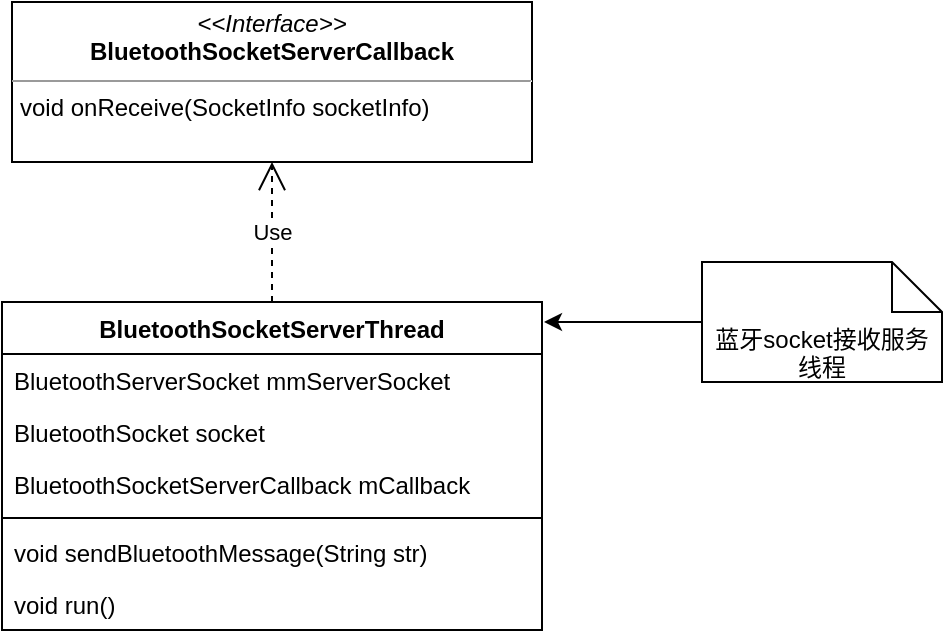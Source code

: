 <mxfile version="13.10.4" type="github">
  <diagram id="xpeXa9wtzAViACcRCV1u" name="Page-1">
    <mxGraphModel dx="211" dy="1744" grid="1" gridSize="10" guides="1" tooltips="1" connect="1" arrows="1" fold="1" page="1" pageScale="1" pageWidth="827" pageHeight="1169" math="0" shadow="0">
      <root>
        <mxCell id="0" />
        <mxCell id="1" parent="0" />
        <mxCell id="m5_LvV5t_TjfRuA9_Ew4-1" value="BluetoothSocketServerThread" style="swimlane;fontStyle=1;align=center;verticalAlign=top;childLayout=stackLayout;horizontal=1;startSize=26;horizontalStack=0;resizeParent=1;resizeParentMax=0;resizeLast=0;collapsible=1;marginBottom=0;" vertex="1" parent="1">
          <mxGeometry x="1050" y="-610" width="270" height="164" as="geometry" />
        </mxCell>
        <mxCell id="m5_LvV5t_TjfRuA9_Ew4-2" value="BluetoothServerSocket mmServerSocket" style="text;strokeColor=none;fillColor=none;align=left;verticalAlign=top;spacingLeft=4;spacingRight=4;overflow=hidden;rotatable=0;points=[[0,0.5],[1,0.5]];portConstraint=eastwest;" vertex="1" parent="m5_LvV5t_TjfRuA9_Ew4-1">
          <mxGeometry y="26" width="270" height="26" as="geometry" />
        </mxCell>
        <mxCell id="m5_LvV5t_TjfRuA9_Ew4-3" value="BluetoothSocket socket" style="text;strokeColor=none;fillColor=none;align=left;verticalAlign=top;spacingLeft=4;spacingRight=4;overflow=hidden;rotatable=0;points=[[0,0.5],[1,0.5]];portConstraint=eastwest;" vertex="1" parent="m5_LvV5t_TjfRuA9_Ew4-1">
          <mxGeometry y="52" width="270" height="26" as="geometry" />
        </mxCell>
        <mxCell id="m5_LvV5t_TjfRuA9_Ew4-4" value="BluetoothSocketServerCallback mCallback" style="text;strokeColor=none;fillColor=none;align=left;verticalAlign=top;spacingLeft=4;spacingRight=4;overflow=hidden;rotatable=0;points=[[0,0.5],[1,0.5]];portConstraint=eastwest;" vertex="1" parent="m5_LvV5t_TjfRuA9_Ew4-1">
          <mxGeometry y="78" width="270" height="26" as="geometry" />
        </mxCell>
        <mxCell id="m5_LvV5t_TjfRuA9_Ew4-5" value="" style="line;strokeWidth=1;fillColor=none;align=left;verticalAlign=middle;spacingTop=-1;spacingLeft=3;spacingRight=3;rotatable=0;labelPosition=right;points=[];portConstraint=eastwest;" vertex="1" parent="m5_LvV5t_TjfRuA9_Ew4-1">
          <mxGeometry y="104" width="270" height="8" as="geometry" />
        </mxCell>
        <mxCell id="m5_LvV5t_TjfRuA9_Ew4-6" value="void sendBluetoothMessage(String str)" style="text;strokeColor=none;fillColor=none;align=left;verticalAlign=top;spacingLeft=4;spacingRight=4;overflow=hidden;rotatable=0;points=[[0,0.5],[1,0.5]];portConstraint=eastwest;" vertex="1" parent="m5_LvV5t_TjfRuA9_Ew4-1">
          <mxGeometry y="112" width="270" height="26" as="geometry" />
        </mxCell>
        <mxCell id="m5_LvV5t_TjfRuA9_Ew4-7" value="void run()" style="text;strokeColor=none;fillColor=none;align=left;verticalAlign=top;spacingLeft=4;spacingRight=4;overflow=hidden;rotatable=0;points=[[0,0.5],[1,0.5]];portConstraint=eastwest;" vertex="1" parent="m5_LvV5t_TjfRuA9_Ew4-1">
          <mxGeometry y="138" width="270" height="26" as="geometry" />
        </mxCell>
        <mxCell id="m5_LvV5t_TjfRuA9_Ew4-8" style="edgeStyle=orthogonalEdgeStyle;rounded=0;orthogonalLoop=1;jettySize=auto;html=1;" edge="1" parent="1" source="m5_LvV5t_TjfRuA9_Ew4-9">
          <mxGeometry relative="1" as="geometry">
            <mxPoint x="1321" y="-600" as="targetPoint" />
          </mxGeometry>
        </mxCell>
        <mxCell id="m5_LvV5t_TjfRuA9_Ew4-9" value="蓝牙socket接收服务线程" style="shape=note2;boundedLbl=1;whiteSpace=wrap;html=1;size=25;verticalAlign=top;align=center;" vertex="1" parent="1">
          <mxGeometry x="1400" y="-630" width="120" height="60" as="geometry" />
        </mxCell>
        <mxCell id="m5_LvV5t_TjfRuA9_Ew4-10" value="&lt;p style=&quot;margin: 0px ; margin-top: 4px ; text-align: center&quot;&gt;&lt;i&gt;&amp;lt;&amp;lt;Interface&amp;gt;&amp;gt;&lt;/i&gt;&lt;br&gt;&lt;b&gt;BluetoothSocketServerCallback&lt;/b&gt;&lt;br&gt;&lt;/p&gt;&lt;hr size=&quot;1&quot;&gt;&lt;p style=&quot;margin: 0px ; margin-left: 4px&quot;&gt;void onReceive(SocketInfo socketInfo)&lt;br&gt;&lt;/p&gt;" style="verticalAlign=top;align=left;overflow=fill;fontSize=12;fontFamily=Helvetica;html=1;" vertex="1" parent="1">
          <mxGeometry x="1055" y="-760" width="260" height="80" as="geometry" />
        </mxCell>
        <mxCell id="m5_LvV5t_TjfRuA9_Ew4-11" value="Use" style="endArrow=open;endSize=12;dashed=1;html=1;" edge="1" parent="1" source="m5_LvV5t_TjfRuA9_Ew4-1" target="m5_LvV5t_TjfRuA9_Ew4-10">
          <mxGeometry width="160" relative="1" as="geometry">
            <mxPoint x="1100" y="-650" as="sourcePoint" />
            <mxPoint x="1260" y="-650" as="targetPoint" />
          </mxGeometry>
        </mxCell>
      </root>
    </mxGraphModel>
  </diagram>
</mxfile>
